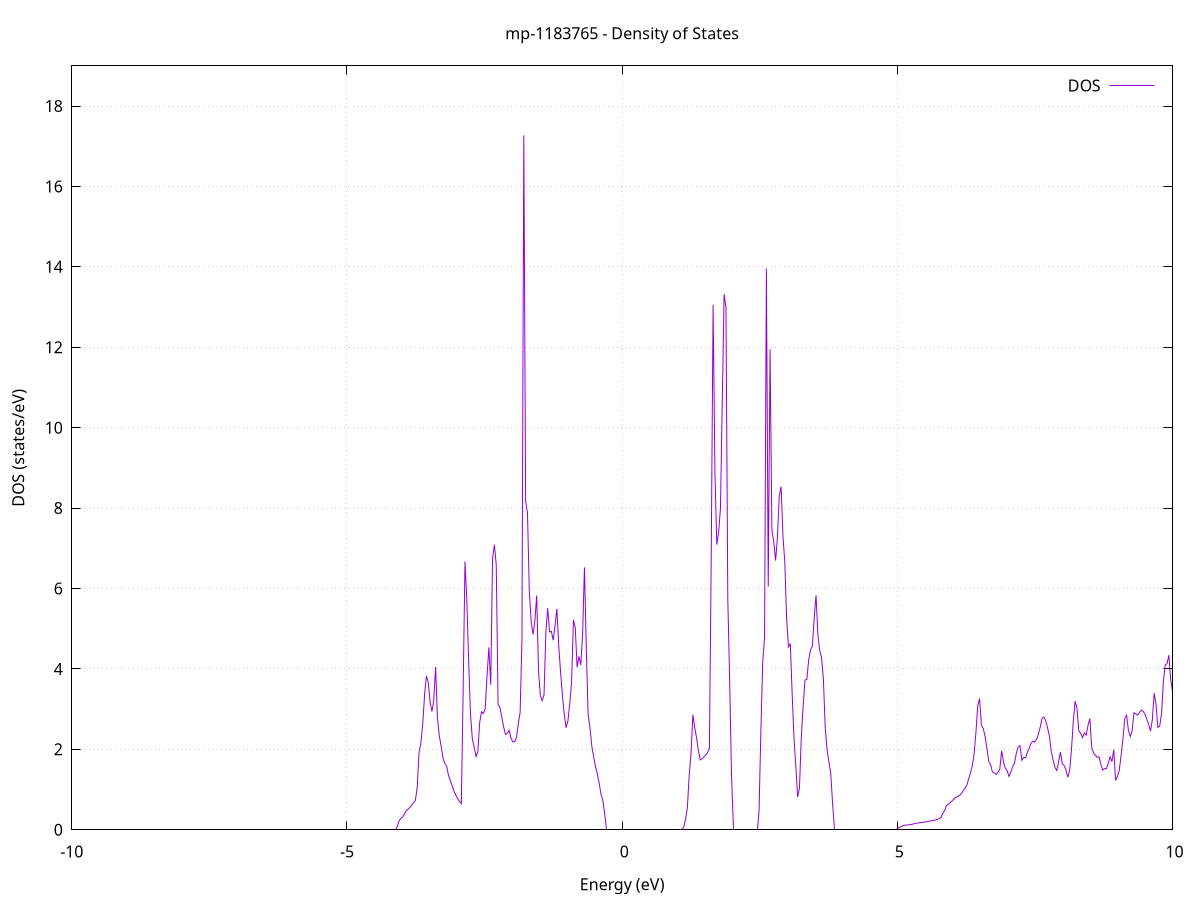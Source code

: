 set title 'mp-1183765 - Density of States'
set xlabel 'Energy (eV)'
set ylabel 'DOS (states/eV)'
set grid
set xrange [-10:10]
set yrange [0:18.998]
set xzeroaxis lt -1
set terminal png size 800,600
set output 'mp-1183765_dos_gnuplot.png'
plot '-' using 1:2 with lines title 'DOS'
-43.996200 0.000000
-43.962900 0.000000
-43.929500 0.000000
-43.896100 0.000000
-43.862700 0.000000
-43.829300 0.000000
-43.795900 0.000000
-43.762500 0.000000
-43.729100 0.000000
-43.695700 0.000000
-43.662300 0.000000
-43.628900 0.000000
-43.595500 0.000000
-43.562100 0.000000
-43.528700 0.000000
-43.495300 0.000000
-43.462000 0.000000
-43.428600 0.000000
-43.395200 0.000000
-43.361800 0.000000
-43.328400 0.000000
-43.295000 0.000000
-43.261600 0.000000
-43.228200 0.000000
-43.194800 0.000000
-43.161400 0.000000
-43.128000 0.000000
-43.094600 0.000000
-43.061200 0.000000
-43.027800 0.000000
-42.994400 0.000000
-42.961000 0.000000
-42.927700 0.000000
-42.894300 0.000000
-42.860900 0.000000
-42.827500 0.000000
-42.794100 0.000000
-42.760700 0.000000
-42.727300 0.000000
-42.693900 0.000000
-42.660500 0.000000
-42.627100 0.000000
-42.593700 0.000000
-42.560300 0.000000
-42.526900 0.000000
-42.493500 0.000000
-42.460100 0.000000
-42.426800 0.000000
-42.393400 0.000000
-42.360000 0.000000
-42.326600 0.000000
-42.293200 0.000000
-42.259800 0.000000
-42.226400 0.000000
-42.193000 0.000000
-42.159600 0.000000
-42.126200 0.000000
-42.092800 0.000000
-42.059400 0.000000
-42.026000 0.000000
-41.992600 0.000000
-41.959200 0.000000
-41.925900 0.000000
-41.892500 0.000000
-41.859100 0.000000
-41.825700 0.000000
-41.792300 0.000000
-41.758900 0.000000
-41.725500 0.000000
-41.692100 0.000000
-41.658700 0.000000
-41.625300 0.000000
-41.591900 0.000000
-41.558500 0.000000
-41.525100 0.000000
-41.491700 0.000000
-41.458300 0.000000
-41.424900 0.000000
-41.391600 0.000000
-41.358200 0.000000
-41.324800 0.000000
-41.291400 0.000000
-41.258000 0.000000
-41.224600 0.000000
-41.191200 0.000000
-41.157800 0.000000
-41.124400 0.000000
-41.091000 0.000000
-41.057600 0.000000
-41.024200 0.000000
-40.990800 0.000000
-40.957400 0.000000
-40.924000 162.791800
-40.890700 0.000000
-40.857300 0.000000
-40.823900 0.000000
-40.790500 0.000000
-40.757100 0.000000
-40.723700 0.000000
-40.690300 0.000000
-40.656900 0.000000
-40.623500 0.000000
-40.590100 0.000000
-40.556700 0.000000
-40.523300 0.000000
-40.489900 0.000000
-40.456500 0.000000
-40.423100 0.000000
-40.389800 0.000000
-40.356400 0.000000
-40.323000 0.000000
-40.289600 0.000000
-40.256200 0.000000
-40.222800 0.000000
-40.189400 0.000000
-40.156000 0.000000
-40.122600 0.000000
-40.089200 0.000000
-40.055800 0.000000
-40.022400 0.000000
-39.989000 0.000000
-39.955600 0.000000
-39.922200 0.000000
-39.888800 0.000000
-39.855500 0.000000
-39.822100 0.000000
-39.788700 0.000000
-39.755300 0.000000
-39.721900 0.000000
-39.688500 0.000000
-39.655100 0.000000
-39.621700 0.000000
-39.588300 0.000000
-39.554900 0.000000
-39.521500 0.000000
-39.488100 0.000000
-39.454700 0.000000
-39.421300 0.000000
-39.387900 0.000000
-39.354600 0.000000
-39.321200 0.000000
-39.287800 0.000000
-39.254400 0.000000
-39.221000 0.000000
-39.187600 0.000000
-39.154200 0.000000
-39.120800 0.000000
-39.087400 0.000000
-39.054000 0.000000
-39.020600 0.000000
-38.987200 0.000000
-38.953800 0.000000
-38.920400 0.000000
-38.887000 0.000000
-38.853600 0.000000
-38.820300 0.000000
-38.786900 0.000000
-38.753500 0.000000
-38.720100 0.000000
-38.686700 0.000000
-38.653300 0.000000
-38.619900 0.000000
-38.586500 0.000000
-38.553100 0.000000
-38.519700 0.000000
-38.486300 0.000000
-38.452900 0.000000
-38.419500 0.000000
-38.386100 0.000000
-38.352700 0.000000
-38.319400 0.000000
-38.286000 0.000000
-38.252600 0.000000
-38.219200 0.000000
-38.185800 0.000000
-38.152400 0.000000
-38.119000 0.000000
-38.085600 0.000000
-38.052200 0.000000
-38.018800 0.000000
-37.985400 0.000000
-37.952000 0.000000
-37.918600 0.000000
-37.885200 0.000000
-37.851800 0.000000
-37.818500 0.000000
-37.785100 0.000000
-37.751700 0.000000
-37.718300 0.000000
-37.684900 0.000000
-37.651500 0.000000
-37.618100 0.000000
-37.584700 0.000000
-37.551300 0.000000
-37.517900 0.000000
-37.484500 0.000000
-37.451100 0.000000
-37.417700 0.000000
-37.384300 0.000000
-37.350900 0.000000
-37.317500 0.000000
-37.284200 0.000000
-37.250800 0.000000
-37.217400 0.000000
-37.184000 0.000000
-37.150600 0.000000
-37.117200 0.000000
-37.083800 0.000000
-37.050400 0.000000
-37.017000 0.000000
-36.983600 0.000000
-36.950200 0.000000
-36.916800 0.000000
-36.883400 0.000000
-36.850000 0.000000
-36.816600 0.000000
-36.783300 0.000000
-36.749900 0.000000
-36.716500 0.000000
-36.683100 0.000000
-36.649700 0.000000
-36.616300 0.000000
-36.582900 0.000000
-36.549500 0.000000
-36.516100 0.000000
-36.482700 0.000000
-36.449300 0.000000
-36.415900 0.000000
-36.382500 0.000000
-36.349100 0.000000
-36.315700 0.000000
-36.282400 0.000000
-36.249000 0.000000
-36.215600 0.000000
-36.182200 0.000000
-36.148800 0.000000
-36.115400 0.000000
-36.082000 0.000000
-36.048600 0.000000
-36.015200 0.000000
-35.981800 0.000000
-35.948400 0.000000
-35.915000 0.000000
-35.881600 0.000000
-35.848200 0.000000
-35.814800 0.000000
-35.781400 0.000000
-35.748100 0.000000
-35.714700 0.000000
-35.681300 0.000000
-35.647900 0.000000
-35.614500 0.000000
-35.581100 0.000000
-35.547700 0.000000
-35.514300 0.000000
-35.480900 0.000000
-35.447500 0.000000
-35.414100 0.000000
-35.380700 0.000000
-35.347300 0.000000
-35.313900 0.000000
-35.280500 0.000000
-35.247200 0.000000
-35.213800 0.000000
-35.180400 0.000000
-35.147000 0.000000
-35.113600 0.000000
-35.080200 0.000000
-35.046800 0.000000
-35.013400 0.000000
-34.980000 0.000000
-34.946600 0.000000
-34.913200 0.000000
-34.879800 0.000000
-34.846400 0.000000
-34.813000 0.000000
-34.779600 0.000000
-34.746300 0.000000
-34.712900 0.000000
-34.679500 0.000000
-34.646100 0.000000
-34.612700 0.000000
-34.579300 0.000000
-34.545900 0.000000
-34.512500 0.000000
-34.479100 0.000000
-34.445700 0.000000
-34.412300 0.000000
-34.378900 0.000000
-34.345500 0.000000
-34.312100 0.000000
-34.278700 0.000000
-34.245300 0.000000
-34.212000 0.000000
-34.178600 0.000000
-34.145200 0.000000
-34.111800 0.000000
-34.078400 0.000000
-34.045000 0.000000
-34.011600 0.000000
-33.978200 0.000000
-33.944800 0.000000
-33.911400 0.000000
-33.878000 0.000000
-33.844600 0.000000
-33.811200 0.000000
-33.777800 0.000000
-33.744400 0.000000
-33.711100 0.000000
-33.677700 0.000000
-33.644300 0.000000
-33.610900 0.000000
-33.577500 0.000000
-33.544100 0.000000
-33.510700 0.000000
-33.477300 0.000000
-33.443900 0.000000
-33.410500 0.000000
-33.377100 0.000000
-33.343700 0.000000
-33.310300 0.000000
-33.276900 0.000000
-33.243500 0.000000
-33.210200 0.000000
-33.176800 0.000000
-33.143400 0.000000
-33.110000 0.000000
-33.076600 0.000000
-33.043200 0.000000
-33.009800 0.000000
-32.976400 0.000000
-32.943000 0.000000
-32.909600 0.000000
-32.876200 0.000000
-32.842800 0.000000
-32.809400 0.000000
-32.776000 0.000000
-32.742600 0.000000
-32.709200 0.000000
-32.675900 0.000000
-32.642500 0.000000
-32.609100 0.000000
-32.575700 0.000000
-32.542300 0.000000
-32.508900 0.000000
-32.475500 0.000000
-32.442100 0.000000
-32.408700 0.000000
-32.375300 0.000000
-32.341900 0.000000
-32.308500 0.000000
-32.275100 0.000000
-32.241700 0.000000
-32.208300 0.000000
-32.175000 0.000000
-32.141600 0.000000
-32.108200 0.000000
-32.074800 0.000000
-32.041400 0.000000
-32.008000 0.000000
-31.974600 0.000000
-31.941200 0.000000
-31.907800 0.000000
-31.874400 0.000000
-31.841000 0.000000
-31.807600 0.000000
-31.774200 0.000000
-31.740800 0.000000
-31.707400 0.000000
-31.674100 0.000000
-31.640700 0.000000
-31.607300 0.000000
-31.573900 0.000000
-31.540500 0.000000
-31.507100 0.000000
-31.473700 0.000000
-31.440300 0.000000
-31.406900 0.000000
-31.373500 0.000000
-31.340100 0.000000
-31.306700 0.000000
-31.273300 0.000000
-31.239900 0.000000
-31.206500 0.000000
-31.173100 0.000000
-31.139800 0.000000
-31.106400 0.000000
-31.073000 0.000000
-31.039600 0.000000
-31.006200 0.000000
-30.972800 0.000000
-30.939400 0.000000
-30.906000 0.000000
-30.872600 0.000000
-30.839200 0.000000
-30.805800 0.000000
-30.772400 0.000000
-30.739000 0.000000
-30.705600 0.000000
-30.672200 0.000000
-30.638900 0.000000
-30.605500 0.000000
-30.572100 0.000000
-30.538700 0.000000
-30.505300 0.000000
-30.471900 0.000000
-30.438500 0.000000
-30.405100 0.000000
-30.371700 0.000000
-30.338300 0.000000
-30.304900 0.000000
-30.271500 0.000000
-30.238100 0.000000
-30.204700 0.000000
-30.171300 0.000000
-30.138000 0.000000
-30.104600 0.000000
-30.071200 0.000000
-30.037800 0.000000
-30.004400 0.000000
-29.971000 0.000000
-29.937600 0.000000
-29.904200 0.000000
-29.870800 0.000000
-29.837400 0.000000
-29.804000 0.000000
-29.770600 0.000000
-29.737200 0.000000
-29.703800 0.000000
-29.670400 0.000000
-29.637000 0.000000
-29.603700 0.000000
-29.570300 0.000000
-29.536900 0.000000
-29.503500 0.000000
-29.470100 0.000000
-29.436700 0.000000
-29.403300 0.000000
-29.369900 0.000000
-29.336500 0.000000
-29.303100 0.000000
-29.269700 0.000000
-29.236300 0.000000
-29.202900 0.000000
-29.169500 0.000000
-29.136100 0.000000
-29.102800 0.000000
-29.069400 0.000000
-29.036000 0.000000
-29.002600 0.000000
-28.969200 0.000000
-28.935800 0.000000
-28.902400 0.000000
-28.869000 0.000000
-28.835600 0.000000
-28.802200 0.000000
-28.768800 0.000000
-28.735400 0.000000
-28.702000 0.000000
-28.668600 0.000000
-28.635200 0.000000
-28.601900 0.000000
-28.568500 0.000000
-28.535100 0.000000
-28.501700 0.000000
-28.468300 0.000000
-28.434900 0.000000
-28.401500 0.000000
-28.368100 0.000000
-28.334700 0.000000
-28.301300 0.000000
-28.267900 0.000000
-28.234500 0.000000
-28.201100 0.000000
-28.167700 0.000000
-28.134300 0.000000
-28.100900 0.000000
-28.067600 0.000000
-28.034200 0.000000
-28.000800 0.000000
-27.967400 0.000000
-27.934000 0.000000
-27.900600 0.000000
-27.867200 0.000000
-27.833800 0.000000
-27.800400 0.000000
-27.767000 0.000000
-27.733600 0.000000
-27.700200 0.000000
-27.666800 0.000000
-27.633400 0.000000
-27.600000 0.000000
-27.566700 0.000000
-27.533300 0.000000
-27.499900 0.000000
-27.466500 0.000000
-27.433100 0.000000
-27.399700 0.000000
-27.366300 0.000000
-27.332900 0.000000
-27.299500 0.000000
-27.266100 0.000000
-27.232700 0.000000
-27.199300 0.000000
-27.165900 0.000000
-27.132500 0.000000
-27.099100 0.000000
-27.065700 0.000000
-27.032400 0.000000
-26.999000 0.000000
-26.965600 0.000000
-26.932200 0.000000
-26.898800 0.000000
-26.865400 0.000000
-26.832000 0.000000
-26.798600 0.000000
-26.765200 0.000000
-26.731800 0.000000
-26.698400 0.000000
-26.665000 0.000000
-26.631600 0.000000
-26.598200 0.000000
-26.564800 0.000000
-26.531500 0.000000
-26.498100 0.000000
-26.464700 0.000000
-26.431300 0.000000
-26.397900 0.000000
-26.364500 0.000000
-26.331100 0.000000
-26.297700 0.000000
-26.264300 0.000000
-26.230900 0.000000
-26.197500 0.000000
-26.164100 0.000000
-26.130700 0.000000
-26.097300 0.000000
-26.063900 0.000000
-26.030600 0.000000
-25.997200 0.000000
-25.963800 0.000000
-25.930400 0.000000
-25.897000 0.000000
-25.863600 0.000000
-25.830200 0.000000
-25.796800 0.000000
-25.763400 0.000000
-25.730000 0.000000
-25.696600 0.000000
-25.663200 0.000000
-25.629800 0.000000
-25.596400 0.000000
-25.563000 0.000000
-25.529600 0.000000
-25.496300 0.000000
-25.462900 0.000000
-25.429500 0.000000
-25.396100 0.000000
-25.362700 0.000000
-25.329300 0.000000
-25.295900 0.000000
-25.262500 0.000000
-25.229100 0.000000
-25.195700 0.000000
-25.162300 0.000000
-25.128900 0.000000
-25.095500 0.000000
-25.062100 0.000000
-25.028700 0.000000
-24.995400 0.000000
-24.962000 0.000000
-24.928600 0.000000
-24.895200 0.000000
-24.861800 0.000000
-24.828400 0.000000
-24.795000 0.000000
-24.761600 0.000000
-24.728200 0.000000
-24.694800 0.000000
-24.661400 0.000000
-24.628000 0.000000
-24.594600 0.000000
-24.561200 0.000000
-24.527800 0.000000
-24.494500 0.000000
-24.461100 0.000000
-24.427700 0.000000
-24.394300 0.000000
-24.360900 0.000000
-24.327500 0.000000
-24.294100 0.000000
-24.260700 0.000000
-24.227300 0.000000
-24.193900 0.000000
-24.160500 0.000000
-24.127100 0.000000
-24.093700 0.000000
-24.060300 0.000000
-24.026900 0.000000
-23.993500 0.000000
-23.960200 0.000000
-23.926800 0.000000
-23.893400 0.000000
-23.860000 0.000000
-23.826600 0.000000
-23.793200 0.000000
-23.759800 0.000000
-23.726400 0.000000
-23.693000 0.000000
-23.659600 0.000000
-23.626200 0.000000
-23.592800 0.000000
-23.559400 0.000000
-23.526000 0.000000
-23.492600 0.000000
-23.459300 0.000000
-23.425900 0.000000
-23.392500 0.000000
-23.359100 0.000000
-23.325700 0.000000
-23.292300 0.000000
-23.258900 0.000000
-23.225500 0.000000
-23.192100 0.000000
-23.158700 0.000000
-23.125300 0.000000
-23.091900 0.000000
-23.058500 0.000000
-23.025100 0.000000
-22.991700 0.000000
-22.958400 0.000000
-22.925000 0.000000
-22.891600 0.000000
-22.858200 0.000000
-22.824800 0.000000
-22.791400 0.000000
-22.758000 0.000000
-22.724600 0.000000
-22.691200 0.000000
-22.657800 0.000000
-22.624400 0.000000
-22.591000 0.000000
-22.557600 0.000000
-22.524200 0.000000
-22.490800 0.000000
-22.457400 0.000000
-22.424100 0.000000
-22.390700 0.000000
-22.357300 0.000000
-22.323900 0.000000
-22.290500 0.000000
-22.257100 0.000000
-22.223700 0.000000
-22.190300 0.000000
-22.156900 0.000000
-22.123500 0.000000
-22.090100 0.000000
-22.056700 0.000000
-22.023300 0.000000
-21.989900 0.000000
-21.956500 0.000000
-21.923200 0.000000
-21.889800 0.000000
-21.856400 0.000000
-21.823000 0.000000
-21.789600 0.000000
-21.756200 0.000000
-21.722800 0.000000
-21.689400 0.000000
-21.656000 0.000000
-21.622600 0.000000
-21.589200 0.000000
-21.555800 0.000000
-21.522400 0.000000
-21.489000 0.000000
-21.455600 0.000000
-21.422300 0.000000
-21.388900 0.000000
-21.355500 0.000000
-21.322100 0.000000
-21.288700 0.000000
-21.255300 0.000000
-21.221900 0.000000
-21.188500 0.000000
-21.155100 0.000000
-21.121700 0.000000
-21.088300 0.000000
-21.054900 0.000000
-21.021500 0.000000
-20.988100 0.000000
-20.954700 0.000000
-20.921300 0.000000
-20.888000 0.000000
-20.854600 0.000000
-20.821200 0.000000
-20.787800 0.000000
-20.754400 0.000000
-20.721000 0.000000
-20.687600 0.000000
-20.654200 0.000000
-20.620800 0.000000
-20.587400 0.000000
-20.554000 0.000000
-20.520600 0.000000
-20.487200 0.000000
-20.453800 0.000000
-20.420400 0.000000
-20.387100 0.000000
-20.353700 0.000000
-20.320300 0.000000
-20.286900 0.000000
-20.253500 0.000000
-20.220100 0.000000
-20.186700 0.000000
-20.153300 0.000000
-20.119900 0.000000
-20.086500 0.000000
-20.053100 0.000000
-20.019700 0.000000
-19.986300 0.000000
-19.952900 0.000000
-19.919500 0.000000
-19.886200 0.000000
-19.852800 0.000000
-19.819400 0.000000
-19.786000 0.000000
-19.752600 0.000000
-19.719200 0.000000
-19.685800 0.000000
-19.652400 0.000000
-19.619000 0.000000
-19.585600 0.000000
-19.552200 0.000000
-19.518800 0.000000
-19.485400 0.000000
-19.452000 0.000000
-19.418600 0.000000
-19.385200 0.000000
-19.351900 0.000000
-19.318500 0.000000
-19.285100 0.000000
-19.251700 0.000000
-19.218300 0.000000
-19.184900 0.000000
-19.151500 0.000000
-19.118100 0.000000
-19.084700 0.000000
-19.051300 0.000000
-19.017900 0.000000
-18.984500 0.000000
-18.951100 0.000000
-18.917700 0.000000
-18.884300 0.000000
-18.851000 0.000000
-18.817600 0.000000
-18.784200 0.000000
-18.750800 0.000000
-18.717400 0.000000
-18.684000 0.000000
-18.650600 0.000000
-18.617200 0.000000
-18.583800 0.000000
-18.550400 0.000000
-18.517000 0.000000
-18.483600 0.000000
-18.450200 0.000000
-18.416800 0.000000
-18.383400 0.000000
-18.350100 0.000000
-18.316700 0.000000
-18.283300 0.000000
-18.249900 0.000000
-18.216500 0.000000
-18.183100 0.000000
-18.149700 0.000000
-18.116300 0.000000
-18.082900 0.000000
-18.049500 0.000000
-18.016100 0.000000
-17.982700 0.000000
-17.949300 0.000000
-17.915900 0.000000
-17.882500 0.000000
-17.849100 0.000000
-17.815800 0.000000
-17.782400 0.000000
-17.749000 0.000000
-17.715600 0.000000
-17.682200 0.000000
-17.648800 0.000000
-17.615400 0.000000
-17.582000 0.000000
-17.548600 0.000000
-17.515200 0.000000
-17.481800 0.000000
-17.448400 0.000000
-17.415000 0.000000
-17.381600 0.000000
-17.348200 0.000000
-17.314900 0.000000
-17.281500 0.000000
-17.248100 0.000000
-17.214700 0.000000
-17.181300 0.000000
-17.147900 0.000000
-17.114500 0.000000
-17.081100 0.000000
-17.047700 0.000000
-17.014300 0.000000
-16.980900 0.000000
-16.947500 0.000000
-16.914100 0.000000
-16.880700 0.000000
-16.847300 0.000000
-16.813900 0.000000
-16.780600 0.000000
-16.747200 0.000000
-16.713800 0.000000
-16.680400 0.000000
-16.647000 0.000000
-16.613600 0.000000
-16.580200 0.000000
-16.546800 0.000000
-16.513400 0.000000
-16.480000 0.000000
-16.446600 0.000000
-16.413200 0.000000
-16.379800 0.000000
-16.346400 0.000000
-16.313000 0.000000
-16.279700 0.000000
-16.246300 0.000000
-16.212900 0.000000
-16.179500 0.000000
-16.146100 0.000000
-16.112700 0.000000
-16.079300 0.000000
-16.045900 0.000000
-16.012500 0.000000
-15.979100 0.000000
-15.945700 0.000000
-15.912300 0.000000
-15.878900 0.000000
-15.845500 0.000000
-15.812100 0.000000
-15.778800 0.000000
-15.745400 0.000000
-15.712000 0.000000
-15.678600 0.000000
-15.645200 0.000000
-15.611800 0.000000
-15.578400 0.000000
-15.545000 0.000000
-15.511600 0.000000
-15.478200 0.000000
-15.444800 0.000000
-15.411400 0.000000
-15.378000 0.000000
-15.344600 0.000000
-15.311200 0.000000
-15.277800 0.000000
-15.244500 0.000000
-15.211100 0.000000
-15.177700 0.000000
-15.144300 0.000000
-15.110900 0.000000
-15.077500 0.000000
-15.044100 0.000000
-15.010700 0.000000
-14.977300 0.000000
-14.943900 0.000000
-14.910500 0.000000
-14.877100 0.000000
-14.843700 0.000000
-14.810300 0.000000
-14.776900 0.000000
-14.743600 0.000000
-14.710200 0.000000
-14.676800 0.000000
-14.643400 0.000000
-14.610000 0.000000
-14.576600 0.000000
-14.543200 0.000000
-14.509800 0.000000
-14.476400 0.000000
-14.443000 0.000000
-14.409600 0.000000
-14.376200 0.000000
-14.342800 0.000000
-14.309400 0.000000
-14.276000 0.000000
-14.242700 0.000000
-14.209300 0.000000
-14.175900 0.000000
-14.142500 0.000000
-14.109100 0.000000
-14.075700 0.000000
-14.042300 0.000000
-14.008900 0.063500
-13.975500 0.667800
-13.942100 1.022900
-13.908700 1.307400
-13.875300 1.620800
-13.841900 2.623900
-13.808500 2.424300
-13.775100 2.176800
-13.741700 4.431500
-13.708400 3.838500
-13.675000 3.773300
-13.641600 3.902900
-13.608200 3.987700
-13.574800 4.188000
-13.541400 4.485900
-13.508000 4.650000
-13.474600 6.823400
-13.441200 9.629500
-13.407800 8.785900
-13.374400 16.223200
-13.341000 12.213600
-13.307600 18.525000
-13.274200 0.000000
-13.240800 0.000000
-13.207500 0.000000
-13.174100 0.000000
-13.140700 0.000000
-13.107300 0.000000
-13.073900 0.000000
-13.040500 0.000000
-13.007100 0.000000
-12.973700 0.000000
-12.940300 0.000000
-12.906900 0.000000
-12.873500 0.000000
-12.840100 0.000000
-12.806700 0.000000
-12.773300 0.000000
-12.739900 0.000000
-12.706600 0.000000
-12.673200 0.000000
-12.639800 0.000000
-12.606400 0.000000
-12.573000 0.000000
-12.539600 0.000000
-12.506200 0.000000
-12.472800 0.000000
-12.439400 0.000000
-12.406000 0.000000
-12.372600 0.000000
-12.339200 0.000000
-12.305800 0.000000
-12.272400 0.000000
-12.239000 0.000000
-12.205600 0.000000
-12.172300 0.000000
-12.138900 0.000000
-12.105500 0.000000
-12.072100 0.000000
-12.038700 0.000000
-12.005300 0.000000
-11.971900 0.000000
-11.938500 0.000000
-11.905100 0.000000
-11.871700 0.000000
-11.838300 0.000000
-11.804900 0.000000
-11.771500 0.000000
-11.738100 0.000000
-11.704700 0.000000
-11.671400 0.000000
-11.638000 0.000000
-11.604600 0.000000
-11.571200 0.000000
-11.537800 0.000000
-11.504400 0.000000
-11.471000 0.000000
-11.437600 0.000000
-11.404200 0.000000
-11.370800 0.000000
-11.337400 0.000000
-11.304000 0.000000
-11.270600 0.000000
-11.237200 0.000000
-11.203800 0.000000
-11.170500 0.000000
-11.137100 0.000000
-11.103700 0.000000
-11.070300 0.000000
-11.036900 0.000000
-11.003500 0.000000
-10.970100 0.000000
-10.936700 0.000000
-10.903300 0.000000
-10.869900 0.000000
-10.836500 0.000000
-10.803100 0.000000
-10.769700 0.000000
-10.736300 0.000000
-10.702900 0.000000
-10.669500 0.000000
-10.636200 0.000000
-10.602800 0.000000
-10.569400 0.000000
-10.536000 0.000000
-10.502600 0.000000
-10.469200 0.000000
-10.435800 0.000000
-10.402400 0.000000
-10.369000 0.000000
-10.335600 0.000000
-10.302200 0.000000
-10.268800 0.000000
-10.235400 0.000000
-10.202000 0.000000
-10.168600 0.000000
-10.135300 0.000000
-10.101900 0.000000
-10.068500 0.000000
-10.035100 0.000000
-10.001700 0.000000
-9.968300 0.000000
-9.934900 0.000000
-9.901500 0.000000
-9.868100 0.000000
-9.834700 0.000000
-9.801300 0.000000
-9.767900 0.000000
-9.734500 0.000000
-9.701100 0.000000
-9.667700 0.000000
-9.634400 0.000000
-9.601000 0.000000
-9.567600 0.000000
-9.534200 0.000000
-9.500800 0.000000
-9.467400 0.000000
-9.434000 0.000000
-9.400600 0.000000
-9.367200 0.000000
-9.333800 0.000000
-9.300400 0.000000
-9.267000 0.000000
-9.233600 0.000000
-9.200200 0.000000
-9.166800 0.000000
-9.133400 0.000000
-9.100100 0.000000
-9.066700 0.000000
-9.033300 0.000000
-8.999900 0.000000
-8.966500 0.000000
-8.933100 0.000000
-8.899700 0.000000
-8.866300 0.000000
-8.832900 0.000000
-8.799500 0.000000
-8.766100 0.000000
-8.732700 0.000000
-8.699300 0.000000
-8.665900 0.000000
-8.632500 0.000000
-8.599200 0.000000
-8.565800 0.000000
-8.532400 0.000000
-8.499000 0.000000
-8.465600 0.000000
-8.432200 0.000000
-8.398800 0.000000
-8.365400 0.000000
-8.332000 0.000000
-8.298600 0.000000
-8.265200 0.000000
-8.231800 0.000000
-8.198400 0.000000
-8.165000 0.000000
-8.131600 0.000000
-8.098300 0.000000
-8.064900 0.000000
-8.031500 0.000000
-7.998100 0.000000
-7.964700 0.000000
-7.931300 0.000000
-7.897900 0.000000
-7.864500 0.000000
-7.831100 0.000000
-7.797700 0.000000
-7.764300 0.000000
-7.730900 0.000000
-7.697500 0.000000
-7.664100 0.000000
-7.630700 0.000000
-7.597300 0.000000
-7.564000 0.000000
-7.530600 0.000000
-7.497200 0.000000
-7.463800 0.000000
-7.430400 0.000000
-7.397000 0.000000
-7.363600 0.000000
-7.330200 0.000000
-7.296800 0.000000
-7.263400 0.000000
-7.230000 0.000000
-7.196600 0.000000
-7.163200 0.000000
-7.129800 0.000000
-7.096400 0.000000
-7.063100 0.000000
-7.029700 0.000000
-6.996300 0.000000
-6.962900 0.000000
-6.929500 0.000000
-6.896100 0.000000
-6.862700 0.000000
-6.829300 0.000000
-6.795900 0.000000
-6.762500 0.000000
-6.729100 0.000000
-6.695700 0.000000
-6.662300 0.000000
-6.628900 0.000000
-6.595500 0.000000
-6.562200 0.000000
-6.528800 0.000000
-6.495400 0.000000
-6.462000 0.000000
-6.428600 0.000000
-6.395200 0.000000
-6.361800 0.000000
-6.328400 0.000000
-6.295000 0.000000
-6.261600 0.000000
-6.228200 0.000000
-6.194800 0.000000
-6.161400 0.000000
-6.128000 0.000000
-6.094600 0.000000
-6.061200 0.000000
-6.027900 0.000000
-5.994500 0.000000
-5.961100 0.000000
-5.927700 0.000000
-5.894300 0.000000
-5.860900 0.000000
-5.827500 0.000000
-5.794100 0.000000
-5.760700 0.000000
-5.727300 0.000000
-5.693900 0.000000
-5.660500 0.000000
-5.627100 0.000000
-5.593700 0.000000
-5.560300 0.000000
-5.527000 0.000000
-5.493600 0.000000
-5.460200 0.000000
-5.426800 0.000000
-5.393400 0.000000
-5.360000 0.000000
-5.326600 0.000000
-5.293200 0.000000
-5.259800 0.000000
-5.226400 0.000000
-5.193000 0.000000
-5.159600 0.000000
-5.126200 0.000000
-5.092800 0.000000
-5.059400 0.000000
-5.026000 0.000000
-4.992700 0.000000
-4.959300 0.000000
-4.925900 0.000000
-4.892500 0.000000
-4.859100 0.000000
-4.825700 0.000000
-4.792300 0.000000
-4.758900 0.000000
-4.725500 0.000000
-4.692100 0.000000
-4.658700 0.000000
-4.625300 0.000000
-4.591900 0.000000
-4.558500 0.000000
-4.525100 0.000000
-4.491800 0.000000
-4.458400 0.000000
-4.425000 0.000000
-4.391600 0.000000
-4.358200 0.000000
-4.324800 0.000000
-4.291400 0.000000
-4.258000 0.000000
-4.224600 0.000000
-4.191200 0.000000
-4.157800 0.000000
-4.124400 0.000000
-4.091000 0.056900
-4.057600 0.212000
-4.024200 0.279200
-3.990900 0.316900
-3.957500 0.391800
-3.924100 0.465800
-3.890700 0.511500
-3.857300 0.554800
-3.823900 0.613000
-3.790500 0.671800
-3.757100 0.732500
-3.723700 1.057700
-3.690300 1.926600
-3.656900 2.156200
-3.623500 2.626200
-3.590100 3.348500
-3.556700 3.824900
-3.523300 3.662500
-3.489900 3.182400
-3.456600 2.941400
-3.423200 3.220300
-3.389800 4.050100
-3.356400 2.791100
-3.323000 2.341600
-3.289600 2.085200
-3.256200 1.786000
-3.222800 1.647600
-3.189400 1.585600
-3.156000 1.358400
-3.122600 1.226300
-3.089200 1.100300
-3.055800 0.959900
-3.022400 0.859800
-2.989000 0.775400
-2.955700 0.706600
-2.922300 0.651000
-2.888900 3.479100
-2.855500 6.672900
-2.822100 5.713100
-2.788700 4.192200
-2.755300 2.858300
-2.721900 2.263700
-2.688500 2.050200
-2.655100 1.820900
-2.621700 1.943800
-2.588300 2.673000
-2.554900 2.935700
-2.521500 2.890800
-2.488100 3.013900
-2.454800 3.829000
-2.421400 4.537000
-2.388000 3.605900
-2.354600 6.733900
-2.321200 7.090400
-2.287800 6.589200
-2.254400 3.114300
-2.221000 3.036900
-2.187600 2.802200
-2.154200 2.565900
-2.120800 2.372600
-2.087400 2.397300
-2.054000 2.475500
-2.020600 2.280800
-1.987200 2.187800
-1.953800 2.188700
-1.920500 2.296900
-1.887100 2.631700
-1.853700 2.918700
-1.820300 4.750500
-1.786900 17.271300
-1.753500 8.160600
-1.720100 7.888200
-1.686700 5.920800
-1.653300 5.178500
-1.619900 4.856600
-1.586500 5.187300
-1.553100 5.823300
-1.519700 3.955800
-1.486300 3.340300
-1.452900 3.210700
-1.419600 3.356900
-1.386200 4.916500
-1.352800 5.512100
-1.319400 4.920900
-1.286000 4.935900
-1.252600 4.713100
-1.219200 5.082600
-1.185800 5.493800
-1.152400 4.582900
-1.119000 3.921200
-1.085600 3.353500
-1.052200 2.870600
-1.018800 2.539600
-0.985400 2.704400
-0.952000 3.138200
-0.918700 3.668400
-0.885300 5.218100
-0.851900 5.023900
-0.818500 4.041300
-0.785100 4.313900
-0.751700 4.098000
-0.718300 4.867600
-0.684900 6.526800
-0.651500 4.507100
-0.618100 2.865100
-0.584700 2.540000
-0.551300 2.080800
-0.517900 1.812200
-0.484500 1.569300
-0.451100 1.388700
-0.417700 1.155700
-0.384400 0.888200
-0.351000 0.734400
-0.317600 0.403300
-0.284200 0.000000
-0.250800 0.000000
-0.217400 0.000000
-0.184000 0.000000
-0.150600 0.000000
-0.117200 0.000000
-0.083800 0.000000
-0.050400 0.000000
-0.017000 0.000000
0.016400 0.000000
0.049800 0.000000
0.083200 0.000000
0.116500 0.000000
0.149900 0.000000
0.183300 0.000000
0.216700 0.000000
0.250100 0.000000
0.283500 0.000000
0.316900 0.000000
0.350300 0.000000
0.383700 0.000000
0.417100 0.000000
0.450500 0.000000
0.483900 0.000000
0.517300 0.000000
0.550700 0.000000
0.584100 0.000000
0.617400 0.000000
0.650800 0.000000
0.684200 0.000000
0.717600 0.000000
0.751000 0.000000
0.784400 0.000000
0.817800 0.000000
0.851200 0.000000
0.884600 0.000000
0.918000 0.000000
0.951400 0.000000
0.984800 0.000000
1.018200 0.000000
1.051600 0.000000
1.085000 0.000000
1.118400 0.061200
1.151700 0.259100
1.185100 0.548200
1.218500 1.356800
1.251900 1.906100
1.285300 2.861100
1.318700 2.538900
1.352100 2.286100
1.385500 1.971700
1.418900 1.737400
1.452300 1.763500
1.485700 1.812600
1.519100 1.863700
1.552500 1.914300
1.585900 2.039800
1.619300 6.874300
1.652600 13.055200
1.686000 8.898400
1.719400 7.092300
1.752800 7.389100
1.786200 7.993200
1.819600 10.664900
1.853000 13.319900
1.886400 12.982700
1.919800 5.727300
1.953200 3.743000
1.986600 1.382700
2.020000 0.000000
2.053400 0.000000
2.086800 0.000000
2.120200 0.000000
2.153500 0.000000
2.186900 0.000000
2.220300 0.000000
2.253700 0.000000
2.287100 0.000000
2.320500 0.000000
2.353900 0.000000
2.387300 0.000000
2.420700 0.000000
2.454100 0.000000
2.487500 0.465600
2.520900 2.471300
2.554300 4.166800
2.587700 4.774300
2.621100 13.960000
2.654500 6.048700
2.687800 11.949500
2.721200 7.444900
2.754600 7.164900
2.788000 6.695400
2.821400 7.266200
2.854800 8.306400
2.888200 8.532800
2.921600 7.305700
2.955000 6.673600
2.988400 5.268300
3.021800 4.548000
3.055200 4.633500
3.088600 3.399400
3.122000 2.291800
3.155400 1.594600
3.188700 0.812800
3.222100 1.042700
3.255500 2.304100
3.288900 3.083000
3.322300 3.722300
3.355700 3.740200
3.389100 4.221800
3.422500 4.476700
3.455900 4.560200
3.489300 5.262500
3.522700 5.832700
3.556100 4.854400
3.589500 4.468200
3.622900 4.279600
3.656300 3.763300
3.689600 2.549500
3.723000 1.996900
3.756400 1.684200
3.789800 1.410100
3.823200 0.667100
3.856600 0.000000
3.890000 0.000000
3.923400 0.000000
3.956800 0.000000
3.990200 0.000000
4.023600 0.000000
4.057000 0.000000
4.090400 0.000000
4.123800 0.000000
4.157200 0.000000
4.190600 0.000000
4.223900 0.000000
4.257300 0.000000
4.290700 0.000000
4.324100 0.000000
4.357500 0.000000
4.390900 0.000000
4.424300 0.000000
4.457700 0.000000
4.491100 0.000000
4.524500 0.000000
4.557900 0.000000
4.591300 0.000000
4.624700 0.000000
4.658100 0.000000
4.691500 0.000000
4.724800 0.000000
4.758200 0.000000
4.791600 0.000000
4.825000 0.000000
4.858400 0.000000
4.891800 0.000000
4.925200 0.000000
4.958600 0.002300
4.992000 0.018200
5.025400 0.046500
5.058800 0.072100
5.092200 0.093500
5.125600 0.110100
5.159000 0.119100
5.192400 0.121600
5.225800 0.126400
5.259100 0.134600
5.292500 0.145500
5.325900 0.155700
5.359300 0.164600
5.392700 0.172100
5.426100 0.178200
5.459500 0.183600
5.492900 0.190300
5.526300 0.198300
5.559700 0.207500
5.593100 0.217700
5.626500 0.227000
5.659900 0.236200
5.693300 0.245700
5.726700 0.255600
5.760000 0.279200
5.793400 0.306200
5.826800 0.411900
5.860200 0.481400
5.893600 0.605500
5.927000 0.631700
5.960400 0.672800
5.993800 0.715300
6.027200 0.762200
6.060600 0.806100
6.094000 0.826500
6.127400 0.850500
6.160800 0.894500
6.194200 0.965400
6.227600 1.029400
6.260900 1.105800
6.294300 1.253100
6.327700 1.410200
6.361100 1.583300
6.394500 1.875200
6.427900 2.412600
6.461300 3.084400
6.494700 3.264900
6.528100 2.603200
6.561500 2.517900
6.594900 2.318100
6.628300 2.020700
6.661700 1.703700
6.695100 1.620400
6.728500 1.434700
6.761900 1.414900
6.795200 1.374800
6.828600 1.426500
6.862000 1.509400
6.895400 1.967300
6.928800 1.690300
6.962200 1.531800
6.995600 1.470600
7.029000 1.328100
7.062400 1.432400
7.095800 1.572500
7.129200 1.653300
7.162600 1.904800
7.196000 2.058300
7.229400 2.094100
7.262800 1.729000
7.296100 1.800000
7.329500 1.788600
7.362900 1.922000
7.396300 2.024200
7.429700 2.150900
7.463100 2.207100
7.496500 2.181500
7.529900 2.246100
7.563300 2.373400
7.596700 2.553600
7.630100 2.770600
7.663500 2.802900
7.696900 2.709600
7.730300 2.530600
7.763700 2.327100
7.797000 1.952800
7.830400 1.735200
7.863800 1.551900
7.897200 1.474300
7.930600 1.690300
7.964000 1.934500
7.997400 1.636800
8.030800 1.600000
8.064200 1.485500
8.097600 1.307800
8.131000 1.470700
8.164400 1.996700
8.197800 2.701800
8.231200 3.200900
8.264600 3.020200
8.298000 2.462300
8.331300 2.400700
8.364700 2.291700
8.398100 2.408000
8.431500 2.354000
8.464900 2.597800
8.498300 2.765000
8.531700 2.054400
8.565100 1.906500
8.598500 1.856600
8.631900 1.801300
8.665300 1.813400
8.698700 1.628400
8.732100 1.486100
8.765500 1.522700
8.798900 1.517900
8.832200 1.648300
8.865600 1.812300
8.899000 1.696400
8.932400 1.990300
8.965800 1.229800
8.999200 1.329100
9.032600 1.476100
9.066000 1.851900
9.099400 2.255200
9.132800 2.767000
9.166200 2.848800
9.199600 2.468100
9.233000 2.318400
9.266400 2.452600
9.299800 2.910400
9.333100 2.882600
9.366500 2.853600
9.399900 2.916500
9.433300 2.975400
9.466700 2.945000
9.500100 2.876200
9.533500 2.742100
9.566900 2.624700
9.600300 2.450100
9.633700 2.734800
9.667100 3.396400
9.700500 3.123200
9.733900 2.544300
9.767300 2.580100
9.800700 2.881500
9.834100 3.680400
9.867400 4.093000
9.900800 4.131700
9.934200 4.341000
9.967600 3.726400
10.001000 3.439000
10.034400 3.588900
10.067800 4.027500
10.101200 3.897400
10.134600 3.825900
10.168000 3.505300
10.201400 3.061500
10.234800 2.439600
10.268200 2.216800
10.301600 2.317900
10.335000 2.418000
10.368300 2.386900
10.401700 2.065500
10.435100 2.050600
10.468500 2.147700
10.501900 2.086800
10.535300 2.173000
10.568700 2.623600
10.602100 3.025700
10.635500 2.866700
10.668900 2.844800
10.702300 2.958300
10.735700 3.057600
10.769100 3.354400
10.802500 3.384800
10.835900 3.610300
10.869200 3.785300
10.902600 3.421900
10.936000 3.187000
10.969400 2.813700
11.002800 2.648300
11.036200 2.701300
11.069600 2.647800
11.103000 2.598200
11.136400 2.361600
11.169800 1.926600
11.203200 1.750900
11.236600 2.184900
11.270000 2.435000
11.303400 3.642800
11.336800 3.344600
11.370200 3.326000
11.403500 3.200600
11.436900 2.810200
11.470300 2.642800
11.503700 2.891200
11.537100 2.653200
11.570500 2.524700
11.603900 2.118700
11.637300 1.847300
11.670700 1.773100
11.704100 1.804100
11.737500 1.844300
11.770900 1.876800
11.804300 1.817400
11.837700 1.622200
11.871100 1.485300
11.904400 1.628500
11.937800 1.892800
11.971200 2.027100
12.004600 2.518400
12.038000 3.174100
12.071400 3.306500
12.104800 2.788500
12.138200 2.651500
12.171600 4.682800
12.205000 2.320300
12.238400 2.415900
12.271800 2.966100
12.305200 4.040700
12.338600 3.209800
12.372000 2.131100
12.405300 1.786100
12.438700 1.269700
12.472100 1.138200
12.505500 1.101300
12.538900 1.128900
12.572300 1.352200
12.605700 1.842200
12.639100 2.362200
12.672500 1.953200
12.705900 1.897100
12.739300 1.856200
12.772700 1.828900
12.806100 1.750300
12.839500 1.683000
12.872900 1.699200
12.906300 1.723300
12.939600 1.641900
12.973000 1.468100
13.006400 1.366400
13.039800 1.340500
13.073200 1.379700
13.106600 1.568500
13.140000 1.698000
13.173400 1.836300
13.206800 1.890200
13.240200 1.949400
13.273600 2.121300
13.307000 2.431400
13.340400 2.483200
13.373800 2.769900
13.407200 2.735300
13.440500 2.718300
13.473900 2.956200
13.507300 2.750000
13.540700 2.597200
13.574100 2.209900
13.607500 2.310900
13.640900 2.829400
13.674300 3.000600
13.707700 2.859100
13.741100 2.676400
13.774500 2.412300
13.807900 2.305400
13.841300 2.265100
13.874700 2.180500
13.908100 1.959900
13.941400 2.006800
13.974800 1.361200
14.008200 1.779800
14.041600 1.649100
14.075000 1.639500
14.108400 1.401800
14.141800 1.446300
14.175200 1.554400
14.208600 1.689600
14.242000 1.747200
14.275400 1.797300
14.308800 2.062300
14.342200 2.185300
14.375600 2.285900
14.409000 2.339500
14.442400 2.289500
14.475700 2.060600
14.509100 2.168400
14.542500 2.232300
14.575900 2.329500
14.609300 2.523900
14.642700 2.805500
14.676100 2.769800
14.709500 2.880300
14.742900 2.645800
14.776300 2.542900
14.809700 2.644200
14.843100 3.043200
14.876500 3.191100
14.909900 3.328500
14.943300 2.863400
14.976600 2.776000
15.010000 2.803500
15.043400 2.997500
15.076800 3.159800
15.110200 3.343900
15.143600 3.535900
15.177000 3.251900
15.210400 2.751900
15.243800 2.432700
15.277200 2.017700
15.310600 1.825000
15.344000 1.635100
15.377400 1.697000
15.410800 1.818200
15.444200 1.983600
15.477500 2.613200
15.510900 2.485200
15.544300 2.557700
15.577700 2.574100
15.611100 2.593500
15.644500 2.715200
15.677900 2.769000
15.711300 2.692100
15.744700 2.609200
15.778100 2.651800
15.811500 3.190600
15.844900 2.448900
15.878300 2.111400
15.911700 1.888500
15.945100 2.005200
15.978500 2.088600
16.011800 2.472600
16.045200 2.193100
16.078600 2.800100
16.112000 2.024800
16.145400 1.994800
16.178800 2.078600
16.212200 2.445900
16.245600 2.758400
16.279000 2.864600
16.312400 3.032900
16.345800 2.840000
16.379200 3.146400
16.412600 3.227900
16.446000 3.225200
16.479400 2.988800
16.512700 2.767800
16.546100 2.631700
16.579500 2.661800
16.612900 2.751900
16.646300 2.624200
16.679700 2.773300
16.713100 2.933600
16.746500 3.005200
16.779900 3.224800
16.813300 2.839900
16.846700 2.748200
16.880100 2.848700
16.913500 2.516400
16.946900 2.608300
16.980300 2.634500
17.013700 2.582000
17.047000 2.578500
17.080400 2.864700
17.113800 2.755000
17.147200 2.597600
17.180600 2.463400
17.214000 2.535400
17.247400 2.520600
17.280800 2.851600
17.314200 3.024500
17.347600 3.098300
17.381000 3.365900
17.414400 3.364200
17.447800 2.867400
17.481200 2.707300
17.514600 2.539900
17.547900 2.275400
17.581300 2.609300
17.614700 3.006800
17.648100 3.125600
17.681500 3.317000
17.714900 3.698900
17.748300 3.064300
17.781700 3.296500
17.815100 3.341400
17.848500 2.982100
17.881900 2.222200
17.915300 2.354300
17.948700 2.568300
17.982100 3.024800
18.015500 3.299300
18.048800 3.303200
18.082200 3.304700
18.115600 4.174200
18.149000 3.148900
18.182400 2.348800
18.215800 2.098900
18.249200 2.061000
18.282600 2.283700
18.316000 2.573700
18.349400 2.936400
18.382800 3.202400
18.416200 3.357900
18.449600 3.261400
18.483000 2.910800
18.516400 2.668300
18.549800 2.566700
18.583100 2.505300
18.616500 2.433700
18.649900 2.584400
18.683300 2.385900
18.716700 2.059400
18.750100 1.909800
18.783500 1.981500
18.816900 2.235500
18.850300 2.058100
18.883700 1.681200
18.917100 1.657800
18.950500 1.640500
18.983900 1.453400
19.017300 1.361400
19.050700 1.146000
19.084000 1.116100
19.117400 1.083600
19.150800 1.081500
19.184200 1.082000
19.217600 1.096500
19.251000 1.118200
19.284400 1.145100
19.317800 1.167700
19.351200 1.168300
19.384600 1.213800
19.418000 1.017200
19.451400 0.857600
19.484800 0.705200
19.518200 0.583300
19.551600 0.466600
19.584900 0.367700
19.618300 0.305600
19.651700 0.247900
19.685100 0.199100
19.718500 0.095800
19.751900 0.000000
19.785300 0.000000
19.818700 0.000000
19.852100 0.000000
19.885500 0.000000
19.918900 0.000000
19.952300 0.000000
19.985700 0.000000
20.019100 0.000000
20.052500 0.000000
20.085900 0.000000
20.119200 0.000000
20.152600 0.000000
20.186000 0.000000
20.219400 0.000000
20.252800 0.000000
20.286200 0.000000
20.319600 0.000000
20.353000 0.000000
20.386400 0.000000
20.419800 0.000000
20.453200 0.000000
20.486600 0.000000
20.520000 0.000000
20.553400 0.000000
20.586800 0.000000
20.620100 0.000000
20.653500 0.000000
20.686900 0.000000
20.720300 0.000000
20.753700 0.000000
20.787100 0.000000
20.820500 0.000000
20.853900 0.000000
20.887300 0.000000
20.920700 0.000000
20.954100 0.000000
20.987500 0.000000
21.020900 0.000000
21.054300 0.000000
21.087700 0.000000
21.121000 0.000000
21.154400 0.000000
21.187800 0.000000
21.221200 0.000000
21.254600 0.000000
21.288000 0.000000
21.321400 0.000000
21.354800 0.000000
21.388200 0.000000
21.421600 0.000000
21.455000 0.000000
21.488400 0.000000
21.521800 0.000000
21.555200 0.000000
21.588600 0.000000
21.622000 0.000000
21.655300 0.000000
21.688700 0.000000
21.722100 0.000000
21.755500 0.000000
21.788900 0.000000
21.822300 0.000000
21.855700 0.000000
21.889100 0.000000
21.922500 0.000000
21.955900 0.000000
21.989300 0.000000
22.022700 0.000000
22.056100 0.000000
22.089500 0.000000
22.122900 0.000000
22.156200 0.000000
22.189600 0.000000
22.223000 0.000000
22.256400 0.000000
22.289800 0.000000
22.323200 0.000000
22.356600 0.000000
22.390000 0.000000
22.423400 0.000000
22.456800 0.000000
22.490200 0.000000
22.523600 0.000000
22.557000 0.000000
22.590400 0.000000
22.623800 0.000000
22.657100 0.000000
22.690500 0.000000
22.723900 0.000000
22.757300 0.000000
22.790700 0.000000
e

